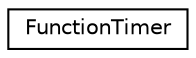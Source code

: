 digraph "Graphical Class Hierarchy"
{
 // INTERACTIVE_SVG=YES
  edge [fontname="Helvetica",fontsize="10",labelfontname="Helvetica",labelfontsize="10"];
  node [fontname="Helvetica",fontsize="10",shape=record];
  rankdir="LR";
  Node1 [label="FunctionTimer",height=0.2,width=0.4,color="black", fillcolor="white", style="filled",URL="$d5/dfb/class_function_timer.html"];
}
